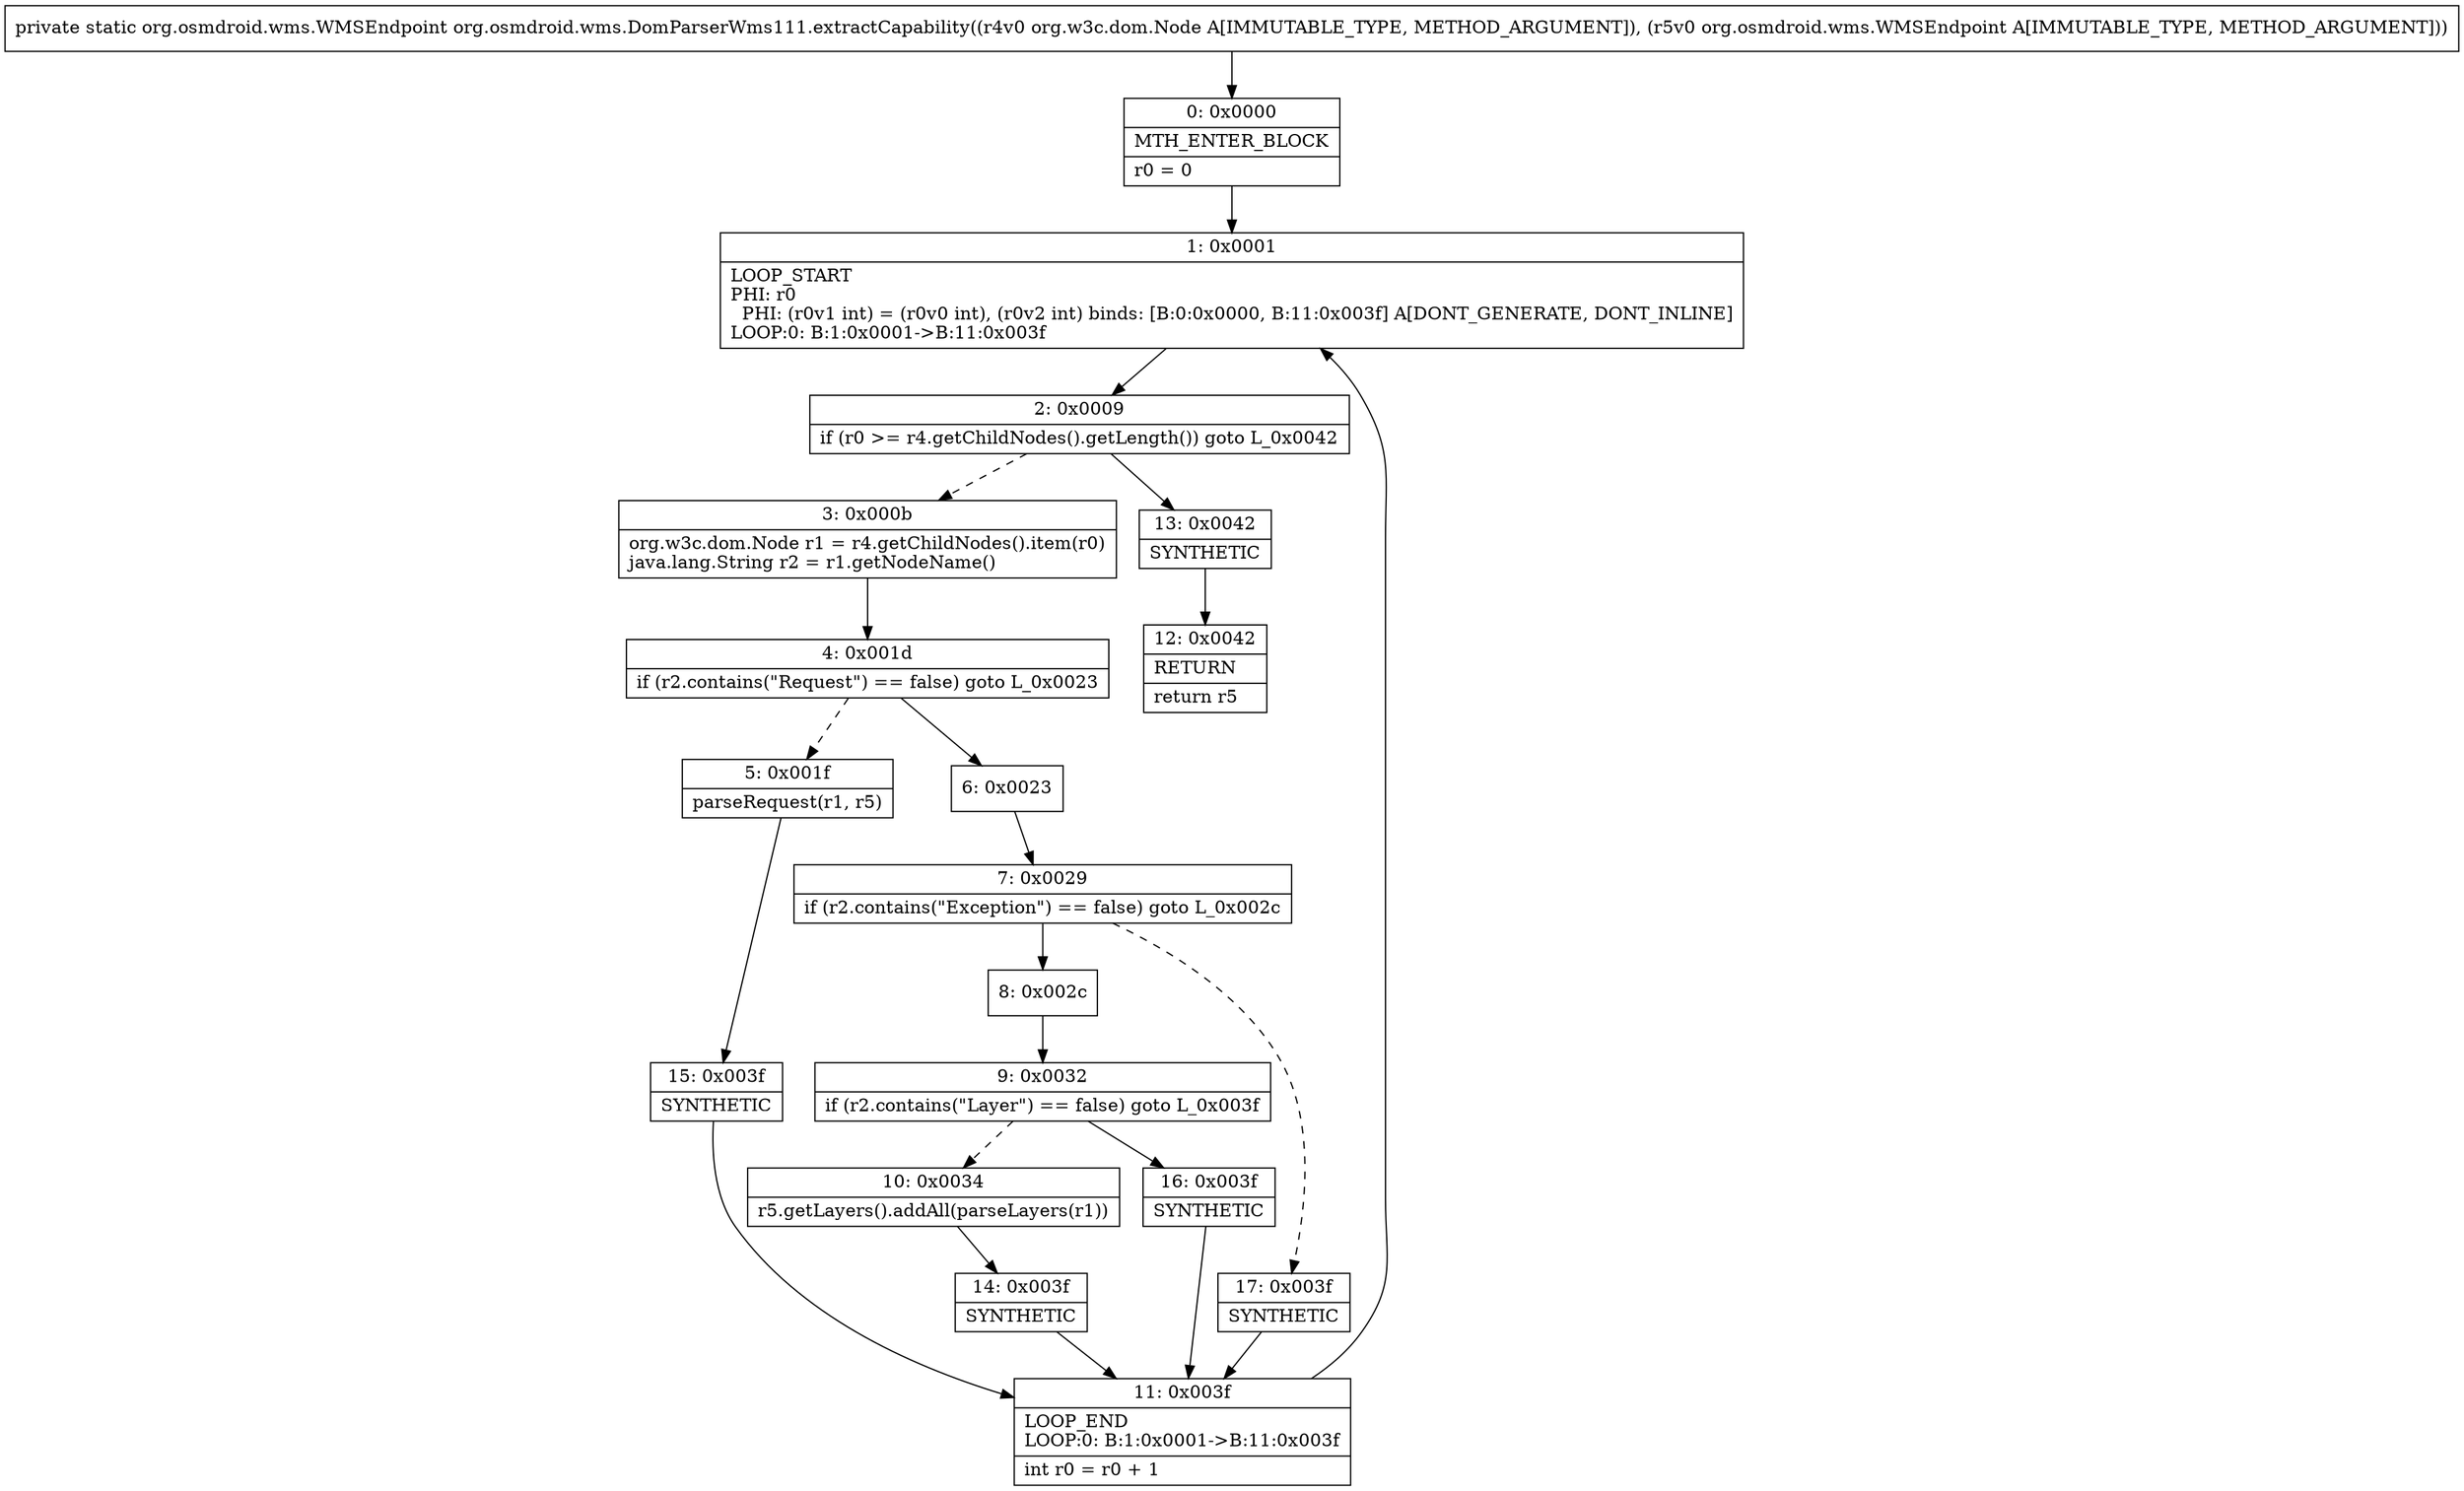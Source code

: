 digraph "CFG fororg.osmdroid.wms.DomParserWms111.extractCapability(Lorg\/w3c\/dom\/Node;Lorg\/osmdroid\/wms\/WMSEndpoint;)Lorg\/osmdroid\/wms\/WMSEndpoint;" {
Node_0 [shape=record,label="{0\:\ 0x0000|MTH_ENTER_BLOCK\l|r0 = 0\l}"];
Node_1 [shape=record,label="{1\:\ 0x0001|LOOP_START\lPHI: r0 \l  PHI: (r0v1 int) = (r0v0 int), (r0v2 int) binds: [B:0:0x0000, B:11:0x003f] A[DONT_GENERATE, DONT_INLINE]\lLOOP:0: B:1:0x0001\-\>B:11:0x003f\l}"];
Node_2 [shape=record,label="{2\:\ 0x0009|if (r0 \>= r4.getChildNodes().getLength()) goto L_0x0042\l}"];
Node_3 [shape=record,label="{3\:\ 0x000b|org.w3c.dom.Node r1 = r4.getChildNodes().item(r0)\ljava.lang.String r2 = r1.getNodeName()\l}"];
Node_4 [shape=record,label="{4\:\ 0x001d|if (r2.contains(\"Request\") == false) goto L_0x0023\l}"];
Node_5 [shape=record,label="{5\:\ 0x001f|parseRequest(r1, r5)\l}"];
Node_6 [shape=record,label="{6\:\ 0x0023}"];
Node_7 [shape=record,label="{7\:\ 0x0029|if (r2.contains(\"Exception\") == false) goto L_0x002c\l}"];
Node_8 [shape=record,label="{8\:\ 0x002c}"];
Node_9 [shape=record,label="{9\:\ 0x0032|if (r2.contains(\"Layer\") == false) goto L_0x003f\l}"];
Node_10 [shape=record,label="{10\:\ 0x0034|r5.getLayers().addAll(parseLayers(r1))\l}"];
Node_11 [shape=record,label="{11\:\ 0x003f|LOOP_END\lLOOP:0: B:1:0x0001\-\>B:11:0x003f\l|int r0 = r0 + 1\l}"];
Node_12 [shape=record,label="{12\:\ 0x0042|RETURN\l|return r5\l}"];
Node_13 [shape=record,label="{13\:\ 0x0042|SYNTHETIC\l}"];
Node_14 [shape=record,label="{14\:\ 0x003f|SYNTHETIC\l}"];
Node_15 [shape=record,label="{15\:\ 0x003f|SYNTHETIC\l}"];
Node_16 [shape=record,label="{16\:\ 0x003f|SYNTHETIC\l}"];
Node_17 [shape=record,label="{17\:\ 0x003f|SYNTHETIC\l}"];
MethodNode[shape=record,label="{private static org.osmdroid.wms.WMSEndpoint org.osmdroid.wms.DomParserWms111.extractCapability((r4v0 org.w3c.dom.Node A[IMMUTABLE_TYPE, METHOD_ARGUMENT]), (r5v0 org.osmdroid.wms.WMSEndpoint A[IMMUTABLE_TYPE, METHOD_ARGUMENT])) }"];
MethodNode -> Node_0;
Node_0 -> Node_1;
Node_1 -> Node_2;
Node_2 -> Node_3[style=dashed];
Node_2 -> Node_13;
Node_3 -> Node_4;
Node_4 -> Node_5[style=dashed];
Node_4 -> Node_6;
Node_5 -> Node_15;
Node_6 -> Node_7;
Node_7 -> Node_8;
Node_7 -> Node_17[style=dashed];
Node_8 -> Node_9;
Node_9 -> Node_10[style=dashed];
Node_9 -> Node_16;
Node_10 -> Node_14;
Node_11 -> Node_1;
Node_13 -> Node_12;
Node_14 -> Node_11;
Node_15 -> Node_11;
Node_16 -> Node_11;
Node_17 -> Node_11;
}

